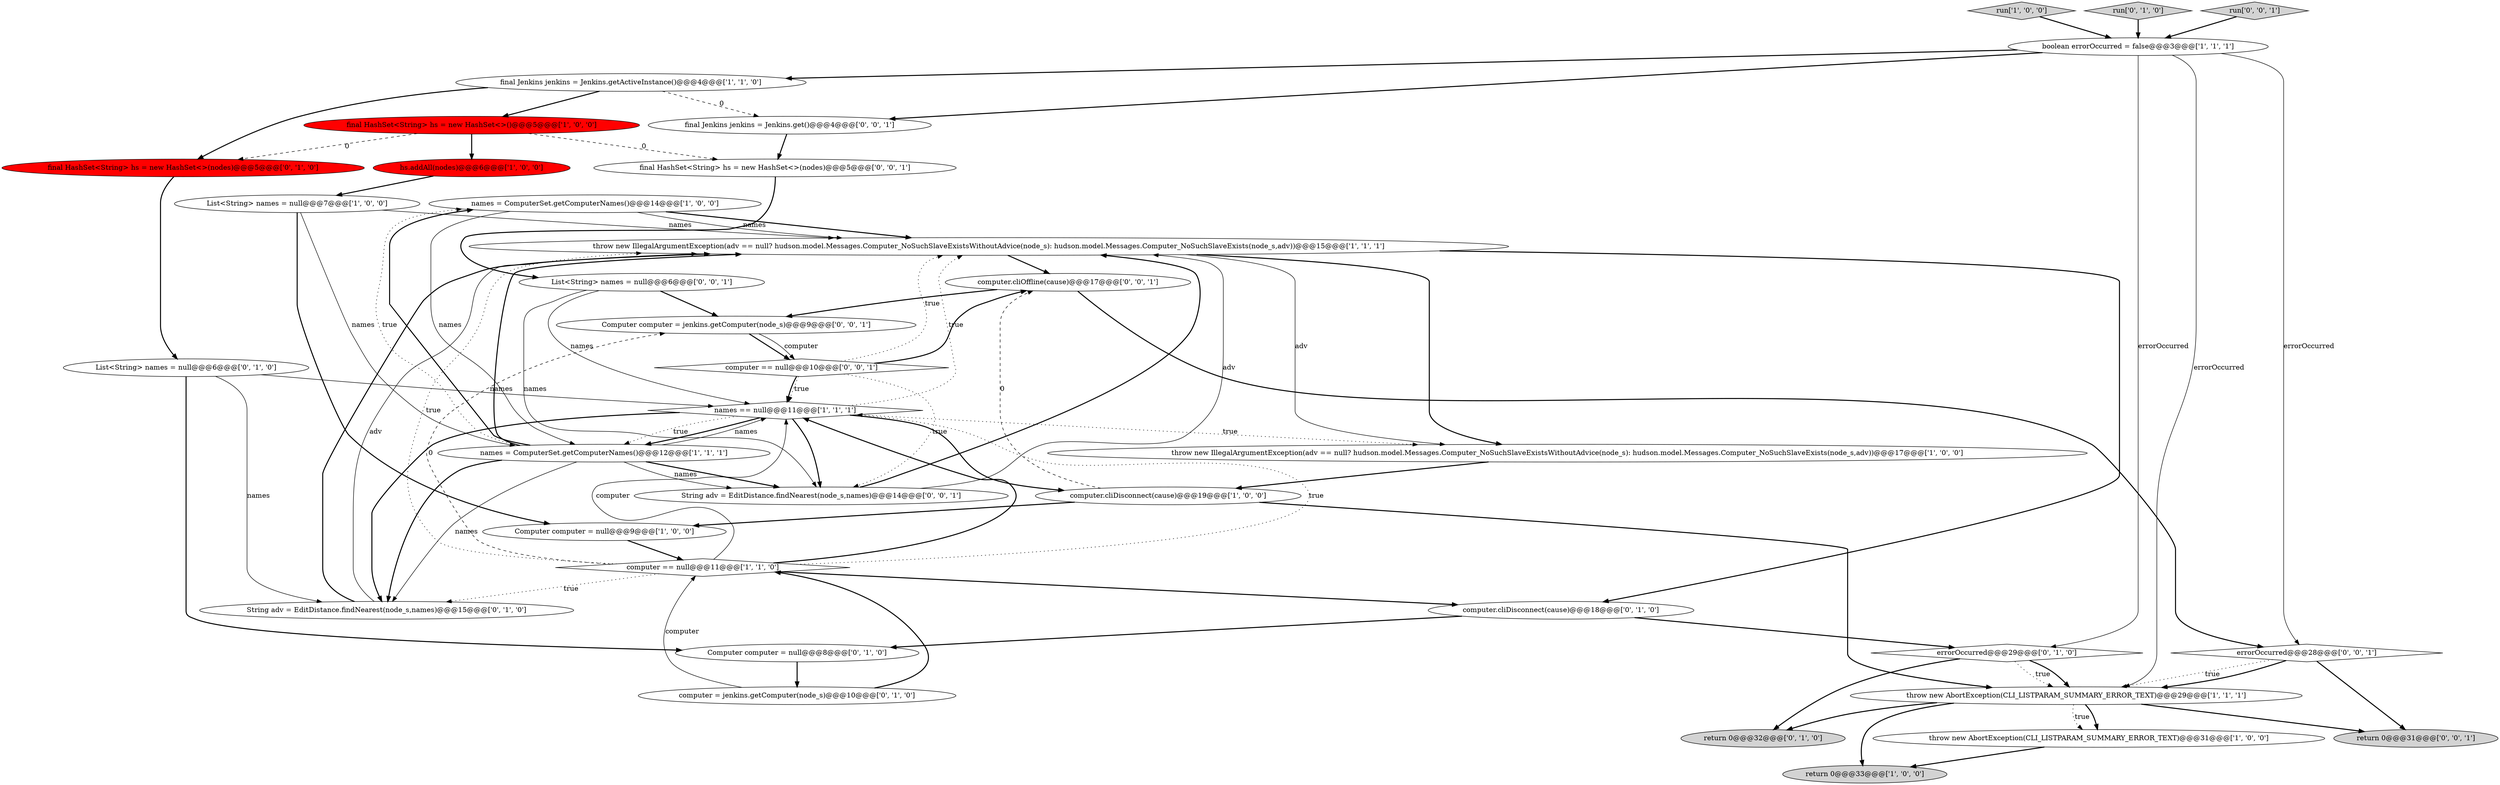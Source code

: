 digraph {
3 [style = filled, label = "names = ComputerSet.getComputerNames()@@@14@@@['1', '0', '0']", fillcolor = white, shape = ellipse image = "AAA0AAABBB1BBB"];
16 [style = filled, label = "computer == null@@@11@@@['1', '1', '0']", fillcolor = white, shape = diamond image = "AAA0AAABBB1BBB"];
6 [style = filled, label = "throw new AbortException(CLI_LISTPARAM_SUMMARY_ERROR_TEXT)@@@29@@@['1', '1', '1']", fillcolor = white, shape = ellipse image = "AAA0AAABBB1BBB"];
27 [style = filled, label = "computer == null@@@10@@@['0', '0', '1']", fillcolor = white, shape = diamond image = "AAA0AAABBB3BBB"];
4 [style = filled, label = "throw new AbortException(CLI_LISTPARAM_SUMMARY_ERROR_TEXT)@@@31@@@['1', '0', '0']", fillcolor = white, shape = ellipse image = "AAA0AAABBB1BBB"];
1 [style = filled, label = "run['1', '0', '0']", fillcolor = lightgray, shape = diamond image = "AAA0AAABBB1BBB"];
9 [style = filled, label = "boolean errorOccurred = false@@@3@@@['1', '1', '1']", fillcolor = white, shape = ellipse image = "AAA0AAABBB1BBB"];
34 [style = filled, label = "computer.cliOffline(cause)@@@17@@@['0', '0', '1']", fillcolor = white, shape = ellipse image = "AAA0AAABBB3BBB"];
7 [style = filled, label = "List<String> names = null@@@7@@@['1', '0', '0']", fillcolor = white, shape = ellipse image = "AAA0AAABBB1BBB"];
14 [style = filled, label = "Computer computer = null@@@9@@@['1', '0', '0']", fillcolor = white, shape = ellipse image = "AAA0AAABBB1BBB"];
18 [style = filled, label = "Computer computer = null@@@8@@@['0', '1', '0']", fillcolor = white, shape = ellipse image = "AAA0AAABBB2BBB"];
28 [style = filled, label = "return 0@@@31@@@['0', '0', '1']", fillcolor = lightgray, shape = ellipse image = "AAA0AAABBB3BBB"];
30 [style = filled, label = "final Jenkins jenkins = Jenkins.get()@@@4@@@['0', '0', '1']", fillcolor = white, shape = ellipse image = "AAA0AAABBB3BBB"];
20 [style = filled, label = "computer = jenkins.getComputer(node_s)@@@10@@@['0', '1', '0']", fillcolor = white, shape = ellipse image = "AAA0AAABBB2BBB"];
31 [style = filled, label = "Computer computer = jenkins.getComputer(node_s)@@@9@@@['0', '0', '1']", fillcolor = white, shape = ellipse image = "AAA0AAABBB3BBB"];
12 [style = filled, label = "throw new IllegalArgumentException(adv == null? hudson.model.Messages.Computer_NoSuchSlaveExistsWithoutAdvice(node_s): hudson.model.Messages.Computer_NoSuchSlaveExists(node_s,adv))@@@15@@@['1', '1', '1']", fillcolor = white, shape = ellipse image = "AAA0AAABBB1BBB"];
33 [style = filled, label = "errorOccurred@@@28@@@['0', '0', '1']", fillcolor = white, shape = diamond image = "AAA0AAABBB3BBB"];
22 [style = filled, label = "String adv = EditDistance.findNearest(node_s,names)@@@15@@@['0', '1', '0']", fillcolor = white, shape = ellipse image = "AAA0AAABBB2BBB"];
23 [style = filled, label = "return 0@@@32@@@['0', '1', '0']", fillcolor = lightgray, shape = ellipse image = "AAA0AAABBB2BBB"];
2 [style = filled, label = "names == null@@@11@@@['1', '1', '1']", fillcolor = white, shape = diamond image = "AAA0AAABBB1BBB"];
0 [style = filled, label = "throw new IllegalArgumentException(adv == null? hudson.model.Messages.Computer_NoSuchSlaveExistsWithoutAdvice(node_s): hudson.model.Messages.Computer_NoSuchSlaveExists(node_s,adv))@@@17@@@['1', '0', '0']", fillcolor = white, shape = ellipse image = "AAA0AAABBB1BBB"];
11 [style = filled, label = "names = ComputerSet.getComputerNames()@@@12@@@['1', '1', '1']", fillcolor = white, shape = ellipse image = "AAA0AAABBB1BBB"];
19 [style = filled, label = "computer.cliDisconnect(cause)@@@18@@@['0', '1', '0']", fillcolor = white, shape = ellipse image = "AAA0AAABBB2BBB"];
21 [style = filled, label = "run['0', '1', '0']", fillcolor = lightgray, shape = diamond image = "AAA0AAABBB2BBB"];
26 [style = filled, label = "run['0', '0', '1']", fillcolor = lightgray, shape = diamond image = "AAA0AAABBB3BBB"];
32 [style = filled, label = "final HashSet<String> hs = new HashSet<>(nodes)@@@5@@@['0', '0', '1']", fillcolor = white, shape = ellipse image = "AAA0AAABBB3BBB"];
24 [style = filled, label = "errorOccurred@@@29@@@['0', '1', '0']", fillcolor = white, shape = diamond image = "AAA0AAABBB2BBB"];
13 [style = filled, label = "hs.addAll(nodes)@@@6@@@['1', '0', '0']", fillcolor = red, shape = ellipse image = "AAA1AAABBB1BBB"];
35 [style = filled, label = "List<String> names = null@@@6@@@['0', '0', '1']", fillcolor = white, shape = ellipse image = "AAA0AAABBB3BBB"];
25 [style = filled, label = "final HashSet<String> hs = new HashSet<>(nodes)@@@5@@@['0', '1', '0']", fillcolor = red, shape = ellipse image = "AAA1AAABBB2BBB"];
17 [style = filled, label = "List<String> names = null@@@6@@@['0', '1', '0']", fillcolor = white, shape = ellipse image = "AAA0AAABBB2BBB"];
29 [style = filled, label = "String adv = EditDistance.findNearest(node_s,names)@@@14@@@['0', '0', '1']", fillcolor = white, shape = ellipse image = "AAA0AAABBB3BBB"];
5 [style = filled, label = "return 0@@@33@@@['1', '0', '0']", fillcolor = lightgray, shape = ellipse image = "AAA0AAABBB1BBB"];
15 [style = filled, label = "computer.cliDisconnect(cause)@@@19@@@['1', '0', '0']", fillcolor = white, shape = ellipse image = "AAA0AAABBB1BBB"];
10 [style = filled, label = "final Jenkins jenkins = Jenkins.getActiveInstance()@@@4@@@['1', '1', '0']", fillcolor = white, shape = ellipse image = "AAA0AAABBB1BBB"];
8 [style = filled, label = "final HashSet<String> hs = new HashSet<>()@@@5@@@['1', '0', '0']", fillcolor = red, shape = ellipse image = "AAA1AAABBB1BBB"];
32->35 [style = bold, label=""];
24->6 [style = dotted, label="true"];
16->31 [style = dashed, label="0"];
8->32 [style = dashed, label="0"];
11->29 [style = bold, label=""];
26->9 [style = bold, label=""];
27->2 [style = dotted, label="true"];
9->10 [style = bold, label=""];
0->15 [style = bold, label=""];
19->24 [style = bold, label=""];
7->14 [style = bold, label=""];
2->11 [style = dotted, label="true"];
20->16 [style = bold, label=""];
10->8 [style = bold, label=""];
2->15 [style = bold, label=""];
8->25 [style = dashed, label="0"];
9->6 [style = solid, label="errorOccurred"];
27->2 [style = bold, label=""];
14->16 [style = bold, label=""];
35->31 [style = bold, label=""];
19->18 [style = bold, label=""];
15->34 [style = dashed, label="0"];
2->0 [style = dotted, label="true"];
33->28 [style = bold, label=""];
34->33 [style = bold, label=""];
34->31 [style = bold, label=""];
11->12 [style = bold, label=""];
16->19 [style = bold, label=""];
6->4 [style = bold, label=""];
18->20 [style = bold, label=""];
21->9 [style = bold, label=""];
31->27 [style = bold, label=""];
10->25 [style = bold, label=""];
27->29 [style = dotted, label="true"];
7->11 [style = solid, label="names"];
35->2 [style = solid, label="names"];
2->12 [style = dotted, label="true"];
15->14 [style = bold, label=""];
33->6 [style = dotted, label="true"];
17->22 [style = solid, label="names"];
6->23 [style = bold, label=""];
30->32 [style = bold, label=""];
3->12 [style = bold, label=""];
25->17 [style = bold, label=""];
1->9 [style = bold, label=""];
16->2 [style = solid, label="computer"];
6->5 [style = bold, label=""];
10->30 [style = dashed, label="0"];
27->34 [style = bold, label=""];
7->12 [style = solid, label="names"];
3->12 [style = solid, label="names"];
29->12 [style = solid, label="adv"];
11->3 [style = bold, label=""];
11->22 [style = bold, label=""];
11->3 [style = dotted, label="true"];
4->5 [style = bold, label=""];
2->11 [style = bold, label=""];
22->12 [style = solid, label="adv"];
17->2 [style = solid, label="names"];
8->13 [style = bold, label=""];
24->23 [style = bold, label=""];
11->29 [style = solid, label="names"];
3->11 [style = solid, label="names"];
11->22 [style = solid, label="names"];
16->12 [style = dotted, label="true"];
16->2 [style = dotted, label="true"];
12->0 [style = solid, label="adv"];
33->6 [style = bold, label=""];
9->24 [style = solid, label="errorOccurred"];
9->33 [style = solid, label="errorOccurred"];
31->27 [style = solid, label="computer"];
12->34 [style = bold, label=""];
15->6 [style = bold, label=""];
9->30 [style = bold, label=""];
16->22 [style = dotted, label="true"];
16->2 [style = bold, label=""];
27->12 [style = dotted, label="true"];
12->0 [style = bold, label=""];
20->16 [style = solid, label="computer"];
29->12 [style = bold, label=""];
6->4 [style = dotted, label="true"];
13->7 [style = bold, label=""];
22->12 [style = bold, label=""];
11->2 [style = solid, label="names"];
35->29 [style = solid, label="names"];
2->22 [style = bold, label=""];
12->19 [style = bold, label=""];
24->6 [style = bold, label=""];
2->29 [style = bold, label=""];
17->18 [style = bold, label=""];
6->28 [style = bold, label=""];
}
